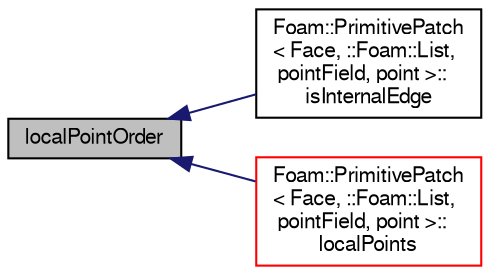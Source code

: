 digraph "localPointOrder"
{
  bgcolor="transparent";
  edge [fontname="FreeSans",fontsize="10",labelfontname="FreeSans",labelfontsize="10"];
  node [fontname="FreeSans",fontsize="10",shape=record];
  rankdir="LR";
  Node2902 [label="localPointOrder",height=0.2,width=0.4,color="black", fillcolor="grey75", style="filled", fontcolor="black"];
  Node2902 -> Node2903 [dir="back",color="midnightblue",fontsize="10",style="solid",fontname="FreeSans"];
  Node2903 [label="Foam::PrimitivePatch\l\< Face, ::Foam::List,\l pointField, point \>::\lisInternalEdge",height=0.2,width=0.4,color="black",URL="$a27538.html#ac2458a175e66b555e443539d6c726e06",tooltip="Is internal edge? "];
  Node2902 -> Node2904 [dir="back",color="midnightblue",fontsize="10",style="solid",fontname="FreeSans"];
  Node2904 [label="Foam::PrimitivePatch\l\< Face, ::Foam::List,\l pointField, point \>::\llocalPoints",height=0.2,width=0.4,color="red",URL="$a27538.html#aca6c65ee2831bb6795149af7635640a2",tooltip="Return pointField of points in patch. "];
}
